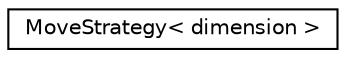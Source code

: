 digraph "Graphical Class Hierarchy"
{
 // LATEX_PDF_SIZE
  edge [fontname="Helvetica",fontsize="10",labelfontname="Helvetica",labelfontsize="10"];
  node [fontname="Helvetica",fontsize="10",shape=record];
  rankdir="LR";
  Node0 [label="MoveStrategy\< dimension \>",height=0.2,width=0.4,color="black", fillcolor="white", style="filled",URL="$class_move_strategy.html",tooltip=" "];
}

